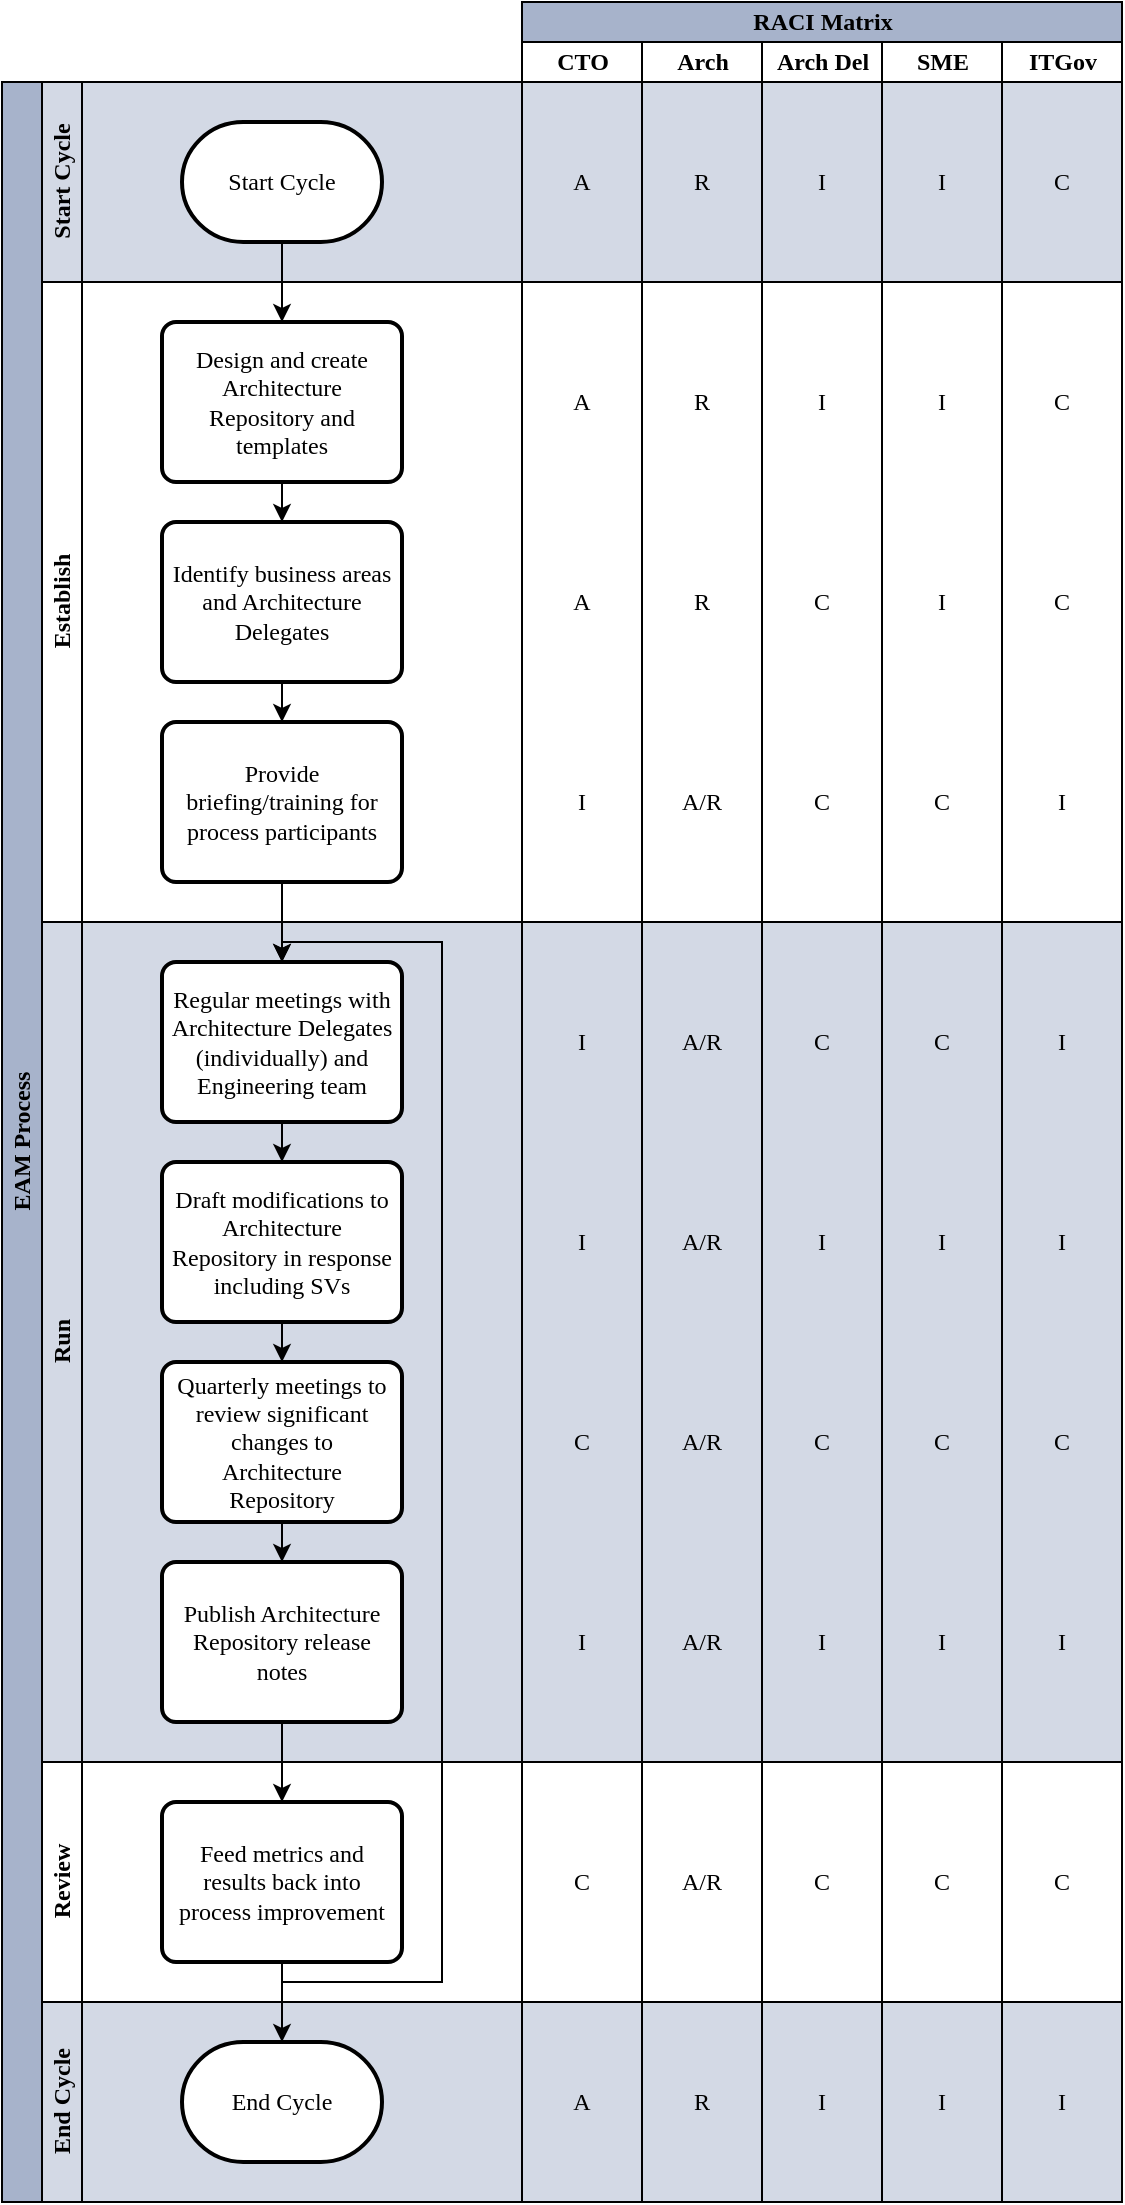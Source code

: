 <mxfile version="24.2.3" type="github">
  <diagram name="Page-1" id="74e2e168-ea6b-b213-b513-2b3c1d86103e">
    <mxGraphModel dx="3349" dy="1232" grid="1" gridSize="10" guides="1" tooltips="1" connect="1" arrows="1" fold="1" page="1" pageScale="1" pageWidth="1100" pageHeight="850" background="none" math="0" shadow="0">
      <root>
        <mxCell id="0" />
        <mxCell id="1" parent="0" />
        <mxCell id="ygaP20cfCetw5Ck_P4K3-5" value="EAM Process" style="swimlane;childLayout=stackLayout;resizeParent=1;resizeParentMax=0;horizontal=0;startSize=20;horizontalStack=0;html=1;fillColor=#A7B3CB;fontFamily=Carlito;fontSource=https%3A%2F%2Ffonts.googleapis.com%2Fcss%3Ffamily%3DCarlito;" parent="1" vertex="1">
          <mxGeometry x="-240" y="320" width="560" height="1060" as="geometry" />
        </mxCell>
        <mxCell id="ygaP20cfCetw5Ck_P4K3-6" value="Start Cycle" style="swimlane;startSize=20;horizontal=0;html=1;fillColor=#D3D9E5;swimlaneFillColor=#D3D9E5;fontFamily=Carlito;fontSource=https%3A%2F%2Ffonts.googleapis.com%2Fcss%3Ffamily%3DCarlito;" parent="ygaP20cfCetw5Ck_P4K3-5" vertex="1">
          <mxGeometry x="20" width="540" height="100" as="geometry" />
        </mxCell>
        <mxCell id="ygaP20cfCetw5Ck_P4K3-12" value="Start Cycle" style="strokeWidth=2;html=1;shape=mxgraph.flowchart.terminator;whiteSpace=wrap;fontFamily=Carlito;fontSource=https%3A%2F%2Ffonts.googleapis.com%2Fcss%3Ffamily%3DCarlito;" parent="ygaP20cfCetw5Ck_P4K3-6" vertex="1">
          <mxGeometry x="70" y="20" width="100" height="60" as="geometry" />
        </mxCell>
        <mxCell id="ygaP20cfCetw5Ck_P4K3-37" value="A" style="text;html=1;strokeColor=none;fillColor=none;align=center;verticalAlign=middle;whiteSpace=wrap;rounded=0;fontFamily=Carlito;fontSource=https%3A%2F%2Ffonts.googleapis.com%2Fcss%3Ffamily%3DCarlito;" parent="ygaP20cfCetw5Ck_P4K3-6" vertex="1">
          <mxGeometry x="255" y="35" width="30" height="30" as="geometry" />
        </mxCell>
        <mxCell id="ygaP20cfCetw5Ck_P4K3-7" value="Establish" style="swimlane;startSize=20;horizontal=0;html=1;fontFamily=Carlito;fontSource=https%3A%2F%2Ffonts.googleapis.com%2Fcss%3Ffamily%3DCarlito;" parent="ygaP20cfCetw5Ck_P4K3-5" vertex="1">
          <mxGeometry x="20" y="100" width="540" height="320" as="geometry" />
        </mxCell>
        <mxCell id="ygaP20cfCetw5Ck_P4K3-28" style="edgeStyle=orthogonalEdgeStyle;rounded=0;orthogonalLoop=1;jettySize=auto;html=1;exitX=0.5;exitY=1;exitDx=0;exitDy=0;entryX=0.5;entryY=0;entryDx=0;entryDy=0;fontFamily=Carlito;fontSource=https%3A%2F%2Ffonts.googleapis.com%2Fcss%3Ffamily%3DCarlito;" parent="ygaP20cfCetw5Ck_P4K3-7" source="ygaP20cfCetw5Ck_P4K3-14" target="ygaP20cfCetw5Ck_P4K3-15" edge="1">
          <mxGeometry relative="1" as="geometry" />
        </mxCell>
        <mxCell id="ygaP20cfCetw5Ck_P4K3-14" value="Design and create Architecture Repository and templates" style="rounded=1;whiteSpace=wrap;html=1;absoluteArcSize=1;arcSize=14;strokeWidth=2;spacingLeft=3;spacing=2;spacingRight=3;fontFamily=Carlito;fontSource=https%3A%2F%2Ffonts.googleapis.com%2Fcss%3Ffamily%3DCarlito;" parent="ygaP20cfCetw5Ck_P4K3-7" vertex="1">
          <mxGeometry x="60" y="20" width="120" height="80" as="geometry" />
        </mxCell>
        <mxCell id="ygaP20cfCetw5Ck_P4K3-29" style="edgeStyle=orthogonalEdgeStyle;rounded=0;orthogonalLoop=1;jettySize=auto;html=1;exitX=0.5;exitY=1;exitDx=0;exitDy=0;entryX=0.5;entryY=0;entryDx=0;entryDy=0;fontFamily=Carlito;fontSource=https%3A%2F%2Ffonts.googleapis.com%2Fcss%3Ffamily%3DCarlito;" parent="ygaP20cfCetw5Ck_P4K3-7" source="ygaP20cfCetw5Ck_P4K3-15" target="ygaP20cfCetw5Ck_P4K3-20" edge="1">
          <mxGeometry relative="1" as="geometry" />
        </mxCell>
        <mxCell id="ygaP20cfCetw5Ck_P4K3-15" value="Identify business areas and Architecture Delegates" style="rounded=1;whiteSpace=wrap;html=1;absoluteArcSize=1;arcSize=14;strokeWidth=2;spacingLeft=3;spacing=2;spacingRight=3;fontFamily=Carlito;fontSource=https%3A%2F%2Ffonts.googleapis.com%2Fcss%3Ffamily%3DCarlito;" parent="ygaP20cfCetw5Ck_P4K3-7" vertex="1">
          <mxGeometry x="60" y="120" width="120" height="80" as="geometry" />
        </mxCell>
        <mxCell id="ygaP20cfCetw5Ck_P4K3-20" value="Provide briefing/training for process participants" style="rounded=1;whiteSpace=wrap;html=1;absoluteArcSize=1;arcSize=14;strokeWidth=2;spacingLeft=3;spacing=2;spacingRight=3;fontFamily=Carlito;fontSource=https%3A%2F%2Ffonts.googleapis.com%2Fcss%3Ffamily%3DCarlito;" parent="ygaP20cfCetw5Ck_P4K3-7" vertex="1">
          <mxGeometry x="60" y="220" width="120" height="80" as="geometry" />
        </mxCell>
        <mxCell id="ygaP20cfCetw5Ck_P4K3-8" value="Run" style="swimlane;startSize=20;horizontal=0;html=1;fillColor=#D3D9E5;swimlaneFillColor=#D3D9E5;fontFamily=Carlito;fontSource=https%3A%2F%2Ffonts.googleapis.com%2Fcss%3Ffamily%3DCarlito;" parent="ygaP20cfCetw5Ck_P4K3-5" vertex="1">
          <mxGeometry x="20" y="420" width="540" height="420" as="geometry">
            <mxRectangle x="20" y="240" width="460" height="30" as="alternateBounds" />
          </mxGeometry>
        </mxCell>
        <mxCell id="ygaP20cfCetw5Ck_P4K3-31" style="edgeStyle=orthogonalEdgeStyle;rounded=0;orthogonalLoop=1;jettySize=auto;html=1;exitX=0.5;exitY=1;exitDx=0;exitDy=0;entryX=0.5;entryY=0;entryDx=0;entryDy=0;fontFamily=Carlito;fontSource=https%3A%2F%2Ffonts.googleapis.com%2Fcss%3Ffamily%3DCarlito;" parent="ygaP20cfCetw5Ck_P4K3-8" source="ygaP20cfCetw5Ck_P4K3-21" target="ygaP20cfCetw5Ck_P4K3-23" edge="1">
          <mxGeometry relative="1" as="geometry" />
        </mxCell>
        <mxCell id="ygaP20cfCetw5Ck_P4K3-21" value="Regular meetings with Architecture Delegates (individually) and Engineering team" style="rounded=1;whiteSpace=wrap;html=1;absoluteArcSize=1;arcSize=14;strokeWidth=2;spacingLeft=3;spacing=2;spacingRight=3;fontFamily=Carlito;fontSource=https%3A%2F%2Ffonts.googleapis.com%2Fcss%3Ffamily%3DCarlito;" parent="ygaP20cfCetw5Ck_P4K3-8" vertex="1">
          <mxGeometry x="60" y="20" width="120" height="80" as="geometry" />
        </mxCell>
        <mxCell id="ygaP20cfCetw5Ck_P4K3-33" style="edgeStyle=orthogonalEdgeStyle;rounded=0;orthogonalLoop=1;jettySize=auto;html=1;exitX=0.5;exitY=1;exitDx=0;exitDy=0;entryX=0.5;entryY=0;entryDx=0;entryDy=0;fontFamily=Carlito;fontSource=https%3A%2F%2Ffonts.googleapis.com%2Fcss%3Ffamily%3DCarlito;" parent="ygaP20cfCetw5Ck_P4K3-8" source="ygaP20cfCetw5Ck_P4K3-22" target="ygaP20cfCetw5Ck_P4K3-24" edge="1">
          <mxGeometry relative="1" as="geometry" />
        </mxCell>
        <mxCell id="ygaP20cfCetw5Ck_P4K3-22" value="Quarterly meetings to review significant changes to Architecture Repository" style="rounded=1;whiteSpace=wrap;html=1;absoluteArcSize=1;arcSize=14;strokeWidth=2;spacingLeft=3;spacing=2;spacingRight=3;fontFamily=Carlito;fontSource=https%3A%2F%2Ffonts.googleapis.com%2Fcss%3Ffamily%3DCarlito;" parent="ygaP20cfCetw5Ck_P4K3-8" vertex="1">
          <mxGeometry x="60" y="220" width="120" height="80" as="geometry" />
        </mxCell>
        <mxCell id="ygaP20cfCetw5Ck_P4K3-32" style="edgeStyle=orthogonalEdgeStyle;rounded=0;orthogonalLoop=1;jettySize=auto;html=1;exitX=0.5;exitY=1;exitDx=0;exitDy=0;entryX=0.5;entryY=0;entryDx=0;entryDy=0;fontFamily=Carlito;fontSource=https%3A%2F%2Ffonts.googleapis.com%2Fcss%3Ffamily%3DCarlito;" parent="ygaP20cfCetw5Ck_P4K3-8" source="ygaP20cfCetw5Ck_P4K3-23" target="ygaP20cfCetw5Ck_P4K3-22" edge="1">
          <mxGeometry relative="1" as="geometry" />
        </mxCell>
        <mxCell id="ygaP20cfCetw5Ck_P4K3-23" value="Draft modifications to Architecture Repository in response including SVs" style="rounded=1;whiteSpace=wrap;html=1;absoluteArcSize=1;arcSize=14;strokeWidth=2;spacingLeft=3;spacing=2;spacingRight=3;fontFamily=Carlito;fontSource=https%3A%2F%2Ffonts.googleapis.com%2Fcss%3Ffamily%3DCarlito;" parent="ygaP20cfCetw5Ck_P4K3-8" vertex="1">
          <mxGeometry x="60" y="120" width="120" height="80" as="geometry" />
        </mxCell>
        <mxCell id="ygaP20cfCetw5Ck_P4K3-24" value="Publish Architecture Repository release notes" style="rounded=1;whiteSpace=wrap;html=1;absoluteArcSize=1;arcSize=14;strokeWidth=2;spacingLeft=3;spacing=2;spacingRight=3;fontFamily=Carlito;fontSource=https%3A%2F%2Ffonts.googleapis.com%2Fcss%3Ffamily%3DCarlito;" parent="ygaP20cfCetw5Ck_P4K3-8" vertex="1">
          <mxGeometry x="60" y="320" width="120" height="80" as="geometry" />
        </mxCell>
        <mxCell id="ygaP20cfCetw5Ck_P4K3-86" value="C" style="text;html=1;strokeColor=none;fillColor=none;align=center;verticalAlign=middle;whiteSpace=wrap;rounded=0;fontFamily=Carlito;fontSource=https%3A%2F%2Ffonts.googleapis.com%2Fcss%3Ffamily%3DCarlito;" parent="ygaP20cfCetw5Ck_P4K3-8" vertex="1">
          <mxGeometry x="375" y="245" width="30" height="30" as="geometry" />
        </mxCell>
        <mxCell id="ygaP20cfCetw5Ck_P4K3-87" value="C" style="text;html=1;strokeColor=none;fillColor=none;align=center;verticalAlign=middle;whiteSpace=wrap;rounded=0;fontFamily=Carlito;fontSource=https%3A%2F%2Ffonts.googleapis.com%2Fcss%3Ffamily%3DCarlito;" parent="ygaP20cfCetw5Ck_P4K3-8" vertex="1">
          <mxGeometry x="435" y="245" width="30" height="30" as="geometry" />
        </mxCell>
        <mxCell id="ygaP20cfCetw5Ck_P4K3-88" value="C" style="text;html=1;strokeColor=none;fillColor=none;align=center;verticalAlign=middle;whiteSpace=wrap;rounded=0;fontFamily=Carlito;fontSource=https%3A%2F%2Ffonts.googleapis.com%2Fcss%3Ffamily%3DCarlito;" parent="ygaP20cfCetw5Ck_P4K3-8" vertex="1">
          <mxGeometry x="495" y="245" width="30" height="30" as="geometry" />
        </mxCell>
        <mxCell id="ygaP20cfCetw5Ck_P4K3-90" value="I" style="text;html=1;strokeColor=none;fillColor=none;align=center;verticalAlign=middle;whiteSpace=wrap;rounded=0;fontFamily=Carlito;fontSource=https%3A%2F%2Ffonts.googleapis.com%2Fcss%3Ffamily%3DCarlito;" parent="ygaP20cfCetw5Ck_P4K3-8" vertex="1">
          <mxGeometry x="375" y="345" width="30" height="30" as="geometry" />
        </mxCell>
        <mxCell id="ygaP20cfCetw5Ck_P4K3-91" value="I" style="text;html=1;strokeColor=none;fillColor=none;align=center;verticalAlign=middle;whiteSpace=wrap;rounded=0;fontFamily=Carlito;fontSource=https%3A%2F%2Ffonts.googleapis.com%2Fcss%3Ffamily%3DCarlito;" parent="ygaP20cfCetw5Ck_P4K3-8" vertex="1">
          <mxGeometry x="435" y="345" width="30" height="30" as="geometry" />
        </mxCell>
        <mxCell id="ygaP20cfCetw5Ck_P4K3-92" value="I" style="text;html=1;strokeColor=none;fillColor=none;align=center;verticalAlign=middle;whiteSpace=wrap;rounded=0;fontFamily=Carlito;fontSource=https%3A%2F%2Ffonts.googleapis.com%2Fcss%3Ffamily%3DCarlito;" parent="ygaP20cfCetw5Ck_P4K3-8" vertex="1">
          <mxGeometry x="495" y="345" width="30" height="30" as="geometry" />
        </mxCell>
        <mxCell id="ygaP20cfCetw5Ck_P4K3-10" value="Review" style="swimlane;startSize=20;horizontal=0;html=1;fontFamily=Carlito;fontSource=https%3A%2F%2Ffonts.googleapis.com%2Fcss%3Ffamily%3DCarlito;" parent="ygaP20cfCetw5Ck_P4K3-5" vertex="1">
          <mxGeometry x="20" y="840" width="540" height="120" as="geometry">
            <mxRectangle x="20" y="240" width="460" height="30" as="alternateBounds" />
          </mxGeometry>
        </mxCell>
        <mxCell id="ygaP20cfCetw5Ck_P4K3-25" value="Feed metrics and results back into process improvement" style="rounded=1;whiteSpace=wrap;html=1;absoluteArcSize=1;arcSize=14;strokeWidth=2;spacingLeft=3;spacing=2;spacingRight=3;fontFamily=Carlito;fontSource=https%3A%2F%2Ffonts.googleapis.com%2Fcss%3Ffamily%3DCarlito;" parent="ygaP20cfCetw5Ck_P4K3-10" vertex="1">
          <mxGeometry x="60" y="20" width="120" height="80" as="geometry" />
        </mxCell>
        <mxCell id="ygaP20cfCetw5Ck_P4K3-9" value="End Cycle" style="swimlane;startSize=20;horizontal=0;html=1;fillColor=#D3D9E5;swimlaneFillColor=#D3D9E5;fontFamily=Carlito;fontSource=https%3A%2F%2Ffonts.googleapis.com%2Fcss%3Ffamily%3DCarlito;" parent="ygaP20cfCetw5Ck_P4K3-5" vertex="1">
          <mxGeometry x="20" y="960" width="540" height="100" as="geometry">
            <mxRectangle x="20" y="240" width="460" height="30" as="alternateBounds" />
          </mxGeometry>
        </mxCell>
        <mxCell id="ygaP20cfCetw5Ck_P4K3-26" value="End Cycle" style="strokeWidth=2;html=1;shape=mxgraph.flowchart.terminator;whiteSpace=wrap;fontFamily=Carlito;fontSource=https%3A%2F%2Ffonts.googleapis.com%2Fcss%3Ffamily%3DCarlito;" parent="ygaP20cfCetw5Ck_P4K3-9" vertex="1">
          <mxGeometry x="70" y="20" width="100" height="60" as="geometry" />
        </mxCell>
        <mxCell id="ygaP20cfCetw5Ck_P4K3-102" value="R" style="text;html=1;strokeColor=none;fillColor=none;align=center;verticalAlign=middle;whiteSpace=wrap;rounded=0;fontFamily=Carlito;fontSource=https%3A%2F%2Ffonts.googleapis.com%2Fcss%3Ffamily%3DCarlito;" parent="ygaP20cfCetw5Ck_P4K3-9" vertex="1">
          <mxGeometry x="315" y="35" width="30" height="30" as="geometry" />
        </mxCell>
        <mxCell id="ygaP20cfCetw5Ck_P4K3-103" value="I" style="text;html=1;strokeColor=none;fillColor=none;align=center;verticalAlign=middle;whiteSpace=wrap;rounded=0;fontFamily=Carlito;fontSource=https%3A%2F%2Ffonts.googleapis.com%2Fcss%3Ffamily%3DCarlito;" parent="ygaP20cfCetw5Ck_P4K3-9" vertex="1">
          <mxGeometry x="375" y="35" width="30" height="30" as="geometry" />
        </mxCell>
        <mxCell id="ygaP20cfCetw5Ck_P4K3-104" value="I" style="text;html=1;strokeColor=none;fillColor=none;align=center;verticalAlign=middle;whiteSpace=wrap;rounded=0;fontFamily=Carlito;fontSource=https%3A%2F%2Ffonts.googleapis.com%2Fcss%3Ffamily%3DCarlito;" parent="ygaP20cfCetw5Ck_P4K3-9" vertex="1">
          <mxGeometry x="435" y="35" width="30" height="30" as="geometry" />
        </mxCell>
        <mxCell id="ygaP20cfCetw5Ck_P4K3-105" value="I" style="text;html=1;strokeColor=none;fillColor=none;align=center;verticalAlign=middle;whiteSpace=wrap;rounded=0;fontFamily=Carlito;fontSource=https%3A%2F%2Ffonts.googleapis.com%2Fcss%3Ffamily%3DCarlito;" parent="ygaP20cfCetw5Ck_P4K3-9" vertex="1">
          <mxGeometry x="495" y="35" width="30" height="30" as="geometry" />
        </mxCell>
        <mxCell id="ygaP20cfCetw5Ck_P4K3-27" value="" style="edgeStyle=orthogonalEdgeStyle;rounded=0;orthogonalLoop=1;jettySize=auto;html=1;fontFamily=Carlito;fontSource=https%3A%2F%2Ffonts.googleapis.com%2Fcss%3Ffamily%3DCarlito;" parent="ygaP20cfCetw5Ck_P4K3-5" source="ygaP20cfCetw5Ck_P4K3-12" target="ygaP20cfCetw5Ck_P4K3-14" edge="1">
          <mxGeometry relative="1" as="geometry" />
        </mxCell>
        <mxCell id="ygaP20cfCetw5Ck_P4K3-30" style="edgeStyle=orthogonalEdgeStyle;rounded=0;orthogonalLoop=1;jettySize=auto;html=1;exitX=0.5;exitY=1;exitDx=0;exitDy=0;entryX=0.5;entryY=0;entryDx=0;entryDy=0;fontFamily=Carlito;fontSource=https%3A%2F%2Ffonts.googleapis.com%2Fcss%3Ffamily%3DCarlito;" parent="ygaP20cfCetw5Ck_P4K3-5" source="ygaP20cfCetw5Ck_P4K3-20" target="ygaP20cfCetw5Ck_P4K3-21" edge="1">
          <mxGeometry relative="1" as="geometry" />
        </mxCell>
        <mxCell id="ygaP20cfCetw5Ck_P4K3-34" style="edgeStyle=orthogonalEdgeStyle;rounded=0;orthogonalLoop=1;jettySize=auto;html=1;exitX=0.5;exitY=1;exitDx=0;exitDy=0;entryX=0.5;entryY=0;entryDx=0;entryDy=0;fontFamily=Carlito;fontSource=https%3A%2F%2Ffonts.googleapis.com%2Fcss%3Ffamily%3DCarlito;" parent="ygaP20cfCetw5Ck_P4K3-5" source="ygaP20cfCetw5Ck_P4K3-24" target="ygaP20cfCetw5Ck_P4K3-25" edge="1">
          <mxGeometry relative="1" as="geometry" />
        </mxCell>
        <mxCell id="ygaP20cfCetw5Ck_P4K3-35" style="edgeStyle=orthogonalEdgeStyle;rounded=0;orthogonalLoop=1;jettySize=auto;html=1;exitX=0.5;exitY=1;exitDx=0;exitDy=0;entryX=0.5;entryY=0;entryDx=0;entryDy=0;entryPerimeter=0;fontFamily=Carlito;fontSource=https%3A%2F%2Ffonts.googleapis.com%2Fcss%3Ffamily%3DCarlito;" parent="ygaP20cfCetw5Ck_P4K3-5" source="ygaP20cfCetw5Ck_P4K3-25" target="ygaP20cfCetw5Ck_P4K3-26" edge="1">
          <mxGeometry relative="1" as="geometry" />
        </mxCell>
        <mxCell id="ygaP20cfCetw5Ck_P4K3-36" style="edgeStyle=orthogonalEdgeStyle;rounded=0;orthogonalLoop=1;jettySize=auto;html=1;exitX=0.5;exitY=1;exitDx=0;exitDy=0;entryX=0.5;entryY=0;entryDx=0;entryDy=0;fontFamily=Carlito;fontSource=https%3A%2F%2Ffonts.googleapis.com%2Fcss%3Ffamily%3DCarlito;" parent="ygaP20cfCetw5Ck_P4K3-5" source="ygaP20cfCetw5Ck_P4K3-25" target="ygaP20cfCetw5Ck_P4K3-21" edge="1">
          <mxGeometry relative="1" as="geometry">
            <Array as="points">
              <mxPoint x="140" y="950" />
              <mxPoint x="220" y="950" />
              <mxPoint x="220" y="430" />
              <mxPoint x="140" y="430" />
            </Array>
          </mxGeometry>
        </mxCell>
        <mxCell id="ygaP20cfCetw5Ck_P4K3-1" value="RACI Matrix" style="swimlane;childLayout=stackLayout;resizeParent=1;resizeParentMax=0;startSize=20;html=1;fillColor=#A7B3CB;fontFamily=Carlito;fontSource=https%3A%2F%2Ffonts.googleapis.com%2Fcss%3Ffamily%3DCarlito;fontStyle=1" parent="1" vertex="1">
          <mxGeometry x="20" y="280" width="300" height="1100" as="geometry" />
        </mxCell>
        <mxCell id="ygaP20cfCetw5Ck_P4K3-2" value="CTO" style="swimlane;startSize=20;html=1;fontFamily=Carlito;fontSource=https%3A%2F%2Ffonts.googleapis.com%2Fcss%3Ffamily%3DCarlito;" parent="ygaP20cfCetw5Ck_P4K3-1" vertex="1">
          <mxGeometry y="20" width="60" height="1080" as="geometry" />
        </mxCell>
        <mxCell id="ygaP20cfCetw5Ck_P4K3-39" value="A" style="text;html=1;strokeColor=none;fillColor=none;align=center;verticalAlign=middle;whiteSpace=wrap;rounded=0;fontFamily=Carlito;fontSource=https%3A%2F%2Ffonts.googleapis.com%2Fcss%3Ffamily%3DCarlito;" parent="ygaP20cfCetw5Ck_P4K3-2" vertex="1">
          <mxGeometry x="15" y="165" width="30" height="30" as="geometry" />
        </mxCell>
        <mxCell id="ygaP20cfCetw5Ck_P4K3-40" value="A" style="text;html=1;strokeColor=none;fillColor=none;align=center;verticalAlign=middle;whiteSpace=wrap;rounded=0;fontFamily=Carlito;fontSource=https%3A%2F%2Ffonts.googleapis.com%2Fcss%3Ffamily%3DCarlito;" parent="ygaP20cfCetw5Ck_P4K3-2" vertex="1">
          <mxGeometry x="15" y="265" width="30" height="30" as="geometry" />
        </mxCell>
        <mxCell id="ygaP20cfCetw5Ck_P4K3-47" value="A" style="text;html=1;strokeColor=none;fillColor=none;align=center;verticalAlign=middle;whiteSpace=wrap;rounded=0;fontFamily=Carlito;fontSource=https%3A%2F%2Ffonts.googleapis.com%2Fcss%3Ffamily%3DCarlito;" parent="ygaP20cfCetw5Ck_P4K3-2" vertex="1">
          <mxGeometry x="15" y="1015" width="30" height="30" as="geometry" />
        </mxCell>
        <mxCell id="ygaP20cfCetw5Ck_P4K3-55" value="I" style="text;html=1;strokeColor=none;fillColor=none;align=center;verticalAlign=middle;whiteSpace=wrap;rounded=0;fontFamily=Carlito;fontSource=https%3A%2F%2Ffonts.googleapis.com%2Fcss%3Ffamily%3DCarlito;" parent="ygaP20cfCetw5Ck_P4K3-2" vertex="1">
          <mxGeometry x="15" y="365" width="30" height="30" as="geometry" />
        </mxCell>
        <mxCell id="ygaP20cfCetw5Ck_P4K3-57" value="I" style="text;html=1;strokeColor=none;fillColor=none;align=center;verticalAlign=middle;whiteSpace=wrap;rounded=0;fontFamily=Carlito;fontSource=https%3A%2F%2Ffonts.googleapis.com%2Fcss%3Ffamily%3DCarlito;" parent="ygaP20cfCetw5Ck_P4K3-2" vertex="1">
          <mxGeometry x="15" y="485" width="30" height="30" as="geometry" />
        </mxCell>
        <mxCell id="ygaP20cfCetw5Ck_P4K3-58" value="I" style="text;html=1;strokeColor=none;fillColor=none;align=center;verticalAlign=middle;whiteSpace=wrap;rounded=0;fontFamily=Carlito;fontSource=https%3A%2F%2Ffonts.googleapis.com%2Fcss%3Ffamily%3DCarlito;" parent="ygaP20cfCetw5Ck_P4K3-2" vertex="1">
          <mxGeometry x="15" y="585" width="30" height="30" as="geometry" />
        </mxCell>
        <mxCell id="ygaP20cfCetw5Ck_P4K3-59" value="C" style="text;html=1;strokeColor=none;fillColor=none;align=center;verticalAlign=middle;whiteSpace=wrap;rounded=0;fontFamily=Carlito;fontSource=https%3A%2F%2Ffonts.googleapis.com%2Fcss%3Ffamily%3DCarlito;" parent="ygaP20cfCetw5Ck_P4K3-2" vertex="1">
          <mxGeometry x="15" y="685" width="30" height="30" as="geometry" />
        </mxCell>
        <mxCell id="ygaP20cfCetw5Ck_P4K3-60" value="I" style="text;html=1;strokeColor=none;fillColor=none;align=center;verticalAlign=middle;whiteSpace=wrap;rounded=0;fontFamily=Carlito;fontSource=https%3A%2F%2Ffonts.googleapis.com%2Fcss%3Ffamily%3DCarlito;" parent="ygaP20cfCetw5Ck_P4K3-2" vertex="1">
          <mxGeometry x="15" y="785" width="30" height="30" as="geometry" />
        </mxCell>
        <mxCell id="ygaP20cfCetw5Ck_P4K3-61" value="C" style="text;html=1;strokeColor=none;fillColor=none;align=center;verticalAlign=middle;whiteSpace=wrap;rounded=0;fontFamily=Carlito;fontSource=https%3A%2F%2Ffonts.googleapis.com%2Fcss%3Ffamily%3DCarlito;" parent="ygaP20cfCetw5Ck_P4K3-2" vertex="1">
          <mxGeometry x="15" y="905" width="30" height="30" as="geometry" />
        </mxCell>
        <mxCell id="ygaP20cfCetw5Ck_P4K3-3" value="Arch" style="swimlane;startSize=20;html=1;fontFamily=Carlito;fontSource=https%3A%2F%2Ffonts.googleapis.com%2Fcss%3Ffamily%3DCarlito;" parent="ygaP20cfCetw5Ck_P4K3-1" vertex="1">
          <mxGeometry x="60" y="20" width="60" height="1080" as="geometry" />
        </mxCell>
        <mxCell id="ygaP20cfCetw5Ck_P4K3-41" value="A/R" style="text;html=1;strokeColor=none;fillColor=none;align=center;verticalAlign=middle;whiteSpace=wrap;rounded=0;fontFamily=Carlito;fontSource=https%3A%2F%2Ffonts.googleapis.com%2Fcss%3Ffamily%3DCarlito;" parent="ygaP20cfCetw5Ck_P4K3-3" vertex="1">
          <mxGeometry x="15" y="365" width="30" height="30" as="geometry" />
        </mxCell>
        <mxCell id="ygaP20cfCetw5Ck_P4K3-42" value="A/R" style="text;html=1;strokeColor=none;fillColor=none;align=center;verticalAlign=middle;whiteSpace=wrap;rounded=0;fontFamily=Carlito;fontSource=https%3A%2F%2Ffonts.googleapis.com%2Fcss%3Ffamily%3DCarlito;" parent="ygaP20cfCetw5Ck_P4K3-3" vertex="1">
          <mxGeometry x="15" y="485" width="30" height="30" as="geometry" />
        </mxCell>
        <mxCell id="ygaP20cfCetw5Ck_P4K3-43" value="A/R" style="text;html=1;strokeColor=none;fillColor=none;align=center;verticalAlign=middle;whiteSpace=wrap;rounded=0;fontFamily=Carlito;fontSource=https%3A%2F%2Ffonts.googleapis.com%2Fcss%3Ffamily%3DCarlito;" parent="ygaP20cfCetw5Ck_P4K3-3" vertex="1">
          <mxGeometry x="15" y="585" width="30" height="30" as="geometry" />
        </mxCell>
        <mxCell id="ygaP20cfCetw5Ck_P4K3-44" value="A/R" style="text;html=1;strokeColor=none;fillColor=none;align=center;verticalAlign=middle;whiteSpace=wrap;rounded=0;fontFamily=Carlito;fontSource=https%3A%2F%2Ffonts.googleapis.com%2Fcss%3Ffamily%3DCarlito;" parent="ygaP20cfCetw5Ck_P4K3-3" vertex="1">
          <mxGeometry x="15" y="685" width="30" height="30" as="geometry" />
        </mxCell>
        <mxCell id="ygaP20cfCetw5Ck_P4K3-45" value="A/R" style="text;html=1;strokeColor=none;fillColor=none;align=center;verticalAlign=middle;whiteSpace=wrap;rounded=0;fontFamily=Carlito;fontSource=https%3A%2F%2Ffonts.googleapis.com%2Fcss%3Ffamily%3DCarlito;" parent="ygaP20cfCetw5Ck_P4K3-3" vertex="1">
          <mxGeometry x="15" y="785" width="30" height="30" as="geometry" />
        </mxCell>
        <mxCell id="ygaP20cfCetw5Ck_P4K3-46" value="A/R" style="text;html=1;strokeColor=none;fillColor=none;align=center;verticalAlign=middle;whiteSpace=wrap;rounded=0;fontFamily=Carlito;fontSource=https%3A%2F%2Ffonts.googleapis.com%2Fcss%3Ffamily%3DCarlito;" parent="ygaP20cfCetw5Ck_P4K3-3" vertex="1">
          <mxGeometry x="15" y="905" width="30" height="30" as="geometry" />
        </mxCell>
        <mxCell id="ygaP20cfCetw5Ck_P4K3-48" value="R" style="text;html=1;strokeColor=none;fillColor=none;align=center;verticalAlign=middle;whiteSpace=wrap;rounded=0;fontFamily=Carlito;fontSource=https%3A%2F%2Ffonts.googleapis.com%2Fcss%3Ffamily%3DCarlito;" parent="ygaP20cfCetw5Ck_P4K3-3" vertex="1">
          <mxGeometry x="15" y="55" width="30" height="30" as="geometry" />
        </mxCell>
        <mxCell id="ygaP20cfCetw5Ck_P4K3-49" value="R" style="text;html=1;strokeColor=none;fillColor=none;align=center;verticalAlign=middle;whiteSpace=wrap;rounded=0;fontFamily=Carlito;fontSource=https%3A%2F%2Ffonts.googleapis.com%2Fcss%3Ffamily%3DCarlito;" parent="ygaP20cfCetw5Ck_P4K3-3" vertex="1">
          <mxGeometry x="15" y="165" width="30" height="30" as="geometry" />
        </mxCell>
        <mxCell id="ygaP20cfCetw5Ck_P4K3-50" value="R" style="text;html=1;strokeColor=none;fillColor=none;align=center;verticalAlign=middle;whiteSpace=wrap;rounded=0;fontFamily=Carlito;fontSource=https%3A%2F%2Ffonts.googleapis.com%2Fcss%3Ffamily%3DCarlito;" parent="ygaP20cfCetw5Ck_P4K3-3" vertex="1">
          <mxGeometry x="15" y="265" width="30" height="30" as="geometry" />
        </mxCell>
        <mxCell id="ygaP20cfCetw5Ck_P4K3-4" value="Arch Del" style="swimlane;startSize=20;html=1;fontFamily=Carlito;fontSource=https%3A%2F%2Ffonts.googleapis.com%2Fcss%3Ffamily%3DCarlito;" parent="ygaP20cfCetw5Ck_P4K3-1" vertex="1">
          <mxGeometry x="120" y="20" width="60" height="1080" as="geometry" />
        </mxCell>
        <mxCell id="ygaP20cfCetw5Ck_P4K3-51" value="C" style="text;html=1;strokeColor=none;fillColor=none;align=center;verticalAlign=middle;whiteSpace=wrap;rounded=0;fontFamily=Carlito;fontSource=https%3A%2F%2Ffonts.googleapis.com%2Fcss%3Ffamily%3DCarlito;" parent="ygaP20cfCetw5Ck_P4K3-4" vertex="1">
          <mxGeometry x="15" y="485" width="30" height="30" as="geometry" />
        </mxCell>
        <mxCell id="ygaP20cfCetw5Ck_P4K3-53" value="I" style="text;html=1;strokeColor=none;fillColor=none;align=center;verticalAlign=middle;whiteSpace=wrap;rounded=0;fontFamily=Carlito;fontSource=https%3A%2F%2Ffonts.googleapis.com%2Fcss%3Ffamily%3DCarlito;" parent="ygaP20cfCetw5Ck_P4K3-4" vertex="1">
          <mxGeometry x="15" y="585" width="30" height="30" as="geometry" />
        </mxCell>
        <mxCell id="ygaP20cfCetw5Ck_P4K3-65" value="C" style="text;html=1;strokeColor=none;fillColor=none;align=center;verticalAlign=middle;whiteSpace=wrap;rounded=0;fontFamily=Carlito;fontSource=https%3A%2F%2Ffonts.googleapis.com%2Fcss%3Ffamily%3DCarlito;" parent="ygaP20cfCetw5Ck_P4K3-4" vertex="1">
          <mxGeometry x="15" y="265" width="30" height="30" as="geometry" />
        </mxCell>
        <mxCell id="ygaP20cfCetw5Ck_P4K3-66" value="C" style="text;html=1;strokeColor=none;fillColor=none;align=center;verticalAlign=middle;whiteSpace=wrap;rounded=0;fontFamily=Carlito;fontSource=https%3A%2F%2Ffonts.googleapis.com%2Fcss%3Ffamily%3DCarlito;" parent="ygaP20cfCetw5Ck_P4K3-4" vertex="1">
          <mxGeometry x="15" y="365" width="30" height="30" as="geometry" />
        </mxCell>
        <mxCell id="ygaP20cfCetw5Ck_P4K3-69" value="I" style="text;html=1;strokeColor=none;fillColor=none;align=center;verticalAlign=middle;whiteSpace=wrap;rounded=0;fontFamily=Carlito;fontSource=https%3A%2F%2Ffonts.googleapis.com%2Fcss%3Ffamily%3DCarlito;" parent="ygaP20cfCetw5Ck_P4K3-4" vertex="1">
          <mxGeometry x="15" y="55" width="30" height="30" as="geometry" />
        </mxCell>
        <mxCell id="ygaP20cfCetw5Ck_P4K3-75" value="I" style="text;html=1;strokeColor=none;fillColor=none;align=center;verticalAlign=middle;whiteSpace=wrap;rounded=0;fontFamily=Carlito;fontSource=https%3A%2F%2Ffonts.googleapis.com%2Fcss%3Ffamily%3DCarlito;" parent="ygaP20cfCetw5Ck_P4K3-4" vertex="1">
          <mxGeometry x="15" y="165" width="30" height="30" as="geometry" />
        </mxCell>
        <mxCell id="ygaP20cfCetw5Ck_P4K3-97" value="C" style="text;html=1;strokeColor=none;fillColor=none;align=center;verticalAlign=middle;whiteSpace=wrap;rounded=0;fontFamily=Carlito;fontSource=https%3A%2F%2Ffonts.googleapis.com%2Fcss%3Ffamily%3DCarlito;" parent="ygaP20cfCetw5Ck_P4K3-4" vertex="1">
          <mxGeometry x="15" y="905" width="30" height="30" as="geometry" />
        </mxCell>
        <mxCell id="ygaP20cfCetw5Ck_P4K3-17" value="SME" style="swimlane;startSize=20;html=1;fontFamily=Carlito;fontSource=https%3A%2F%2Ffonts.googleapis.com%2Fcss%3Ffamily%3DCarlito;" parent="ygaP20cfCetw5Ck_P4K3-1" vertex="1">
          <mxGeometry x="180" y="20" width="60" height="1080" as="geometry" />
        </mxCell>
        <mxCell id="ygaP20cfCetw5Ck_P4K3-52" value="C" style="text;html=1;strokeColor=none;fillColor=none;align=center;verticalAlign=middle;whiteSpace=wrap;rounded=0;fontFamily=Carlito;fontSource=https%3A%2F%2Ffonts.googleapis.com%2Fcss%3Ffamily%3DCarlito;" parent="ygaP20cfCetw5Ck_P4K3-17" vertex="1">
          <mxGeometry x="15" y="485" width="30" height="30" as="geometry" />
        </mxCell>
        <mxCell id="ygaP20cfCetw5Ck_P4K3-54" value="I" style="text;html=1;strokeColor=none;fillColor=none;align=center;verticalAlign=middle;whiteSpace=wrap;rounded=0;fontFamily=Carlito;fontSource=https%3A%2F%2Ffonts.googleapis.com%2Fcss%3Ffamily%3DCarlito;" parent="ygaP20cfCetw5Ck_P4K3-17" vertex="1">
          <mxGeometry x="15" y="585" width="30" height="30" as="geometry" />
        </mxCell>
        <mxCell id="ygaP20cfCetw5Ck_P4K3-71" value="I" style="text;html=1;strokeColor=none;fillColor=none;align=center;verticalAlign=middle;whiteSpace=wrap;rounded=0;fontFamily=Carlito;fontSource=https%3A%2F%2Ffonts.googleapis.com%2Fcss%3Ffamily%3DCarlito;" parent="ygaP20cfCetw5Ck_P4K3-17" vertex="1">
          <mxGeometry x="15" y="55" width="30" height="30" as="geometry" />
        </mxCell>
        <mxCell id="ygaP20cfCetw5Ck_P4K3-76" value="I" style="text;html=1;strokeColor=none;fillColor=none;align=center;verticalAlign=middle;whiteSpace=wrap;rounded=0;fontFamily=Carlito;fontSource=https%3A%2F%2Ffonts.googleapis.com%2Fcss%3Ffamily%3DCarlito;" parent="ygaP20cfCetw5Ck_P4K3-17" vertex="1">
          <mxGeometry x="15" y="165" width="30" height="30" as="geometry" />
        </mxCell>
        <mxCell id="ygaP20cfCetw5Ck_P4K3-78" value="I" style="text;html=1;strokeColor=none;fillColor=none;align=center;verticalAlign=middle;whiteSpace=wrap;rounded=0;fontFamily=Carlito;fontSource=https%3A%2F%2Ffonts.googleapis.com%2Fcss%3Ffamily%3DCarlito;" parent="ygaP20cfCetw5Ck_P4K3-17" vertex="1">
          <mxGeometry x="15" y="265" width="30" height="30" as="geometry" />
        </mxCell>
        <mxCell id="ygaP20cfCetw5Ck_P4K3-79" value="C" style="text;html=1;strokeColor=none;fillColor=none;align=center;verticalAlign=middle;whiteSpace=wrap;rounded=0;fontFamily=Carlito;fontSource=https%3A%2F%2Ffonts.googleapis.com%2Fcss%3Ffamily%3DCarlito;" parent="ygaP20cfCetw5Ck_P4K3-17" vertex="1">
          <mxGeometry x="15" y="365" width="30" height="30" as="geometry" />
        </mxCell>
        <mxCell id="ygaP20cfCetw5Ck_P4K3-99" value="C" style="text;html=1;strokeColor=none;fillColor=none;align=center;verticalAlign=middle;whiteSpace=wrap;rounded=0;fontFamily=Carlito;fontSource=https%3A%2F%2Ffonts.googleapis.com%2Fcss%3Ffamily%3DCarlito;" parent="ygaP20cfCetw5Ck_P4K3-17" vertex="1">
          <mxGeometry x="15" y="905" width="30" height="30" as="geometry" />
        </mxCell>
        <mxCell id="ygaP20cfCetw5Ck_P4K3-19" value="ITGov" style="swimlane;startSize=20;html=1;fontFamily=Carlito;fontSource=https%3A%2F%2Ffonts.googleapis.com%2Fcss%3Ffamily%3DCarlito;" parent="ygaP20cfCetw5Ck_P4K3-1" vertex="1">
          <mxGeometry x="240" y="20" width="60" height="1080" as="geometry" />
        </mxCell>
        <mxCell id="ygaP20cfCetw5Ck_P4K3-62" value="C" style="text;html=1;strokeColor=none;fillColor=none;align=center;verticalAlign=middle;whiteSpace=wrap;rounded=0;fontFamily=Carlito;fontSource=https%3A%2F%2Ffonts.googleapis.com%2Fcss%3Ffamily%3DCarlito;" parent="ygaP20cfCetw5Ck_P4K3-19" vertex="1">
          <mxGeometry x="15" y="55" width="30" height="30" as="geometry" />
        </mxCell>
        <mxCell id="ygaP20cfCetw5Ck_P4K3-68" value="C" style="text;html=1;strokeColor=none;fillColor=none;align=center;verticalAlign=middle;whiteSpace=wrap;rounded=0;fontFamily=Carlito;fontSource=https%3A%2F%2Ffonts.googleapis.com%2Fcss%3Ffamily%3DCarlito;" parent="ygaP20cfCetw5Ck_P4K3-19" vertex="1">
          <mxGeometry x="15" y="905" width="30" height="30" as="geometry" />
        </mxCell>
        <mxCell id="ygaP20cfCetw5Ck_P4K3-72" value="C" style="text;html=1;strokeColor=none;fillColor=none;align=center;verticalAlign=middle;whiteSpace=wrap;rounded=0;fontFamily=Carlito;fontSource=https%3A%2F%2Ffonts.googleapis.com%2Fcss%3Ffamily%3DCarlito;" parent="ygaP20cfCetw5Ck_P4K3-19" vertex="1">
          <mxGeometry x="15" y="165" width="30" height="30" as="geometry" />
        </mxCell>
        <mxCell id="ygaP20cfCetw5Ck_P4K3-73" value="C" style="text;html=1;strokeColor=none;fillColor=none;align=center;verticalAlign=middle;whiteSpace=wrap;rounded=0;fontFamily=Carlito;fontSource=https%3A%2F%2Ffonts.googleapis.com%2Fcss%3Ffamily%3DCarlito;" parent="ygaP20cfCetw5Ck_P4K3-19" vertex="1">
          <mxGeometry x="15" y="265" width="30" height="30" as="geometry" />
        </mxCell>
        <mxCell id="ygaP20cfCetw5Ck_P4K3-80" value="I" style="text;html=1;strokeColor=none;fillColor=none;align=center;verticalAlign=middle;whiteSpace=wrap;rounded=0;fontFamily=Carlito;fontSource=https%3A%2F%2Ffonts.googleapis.com%2Fcss%3Ffamily%3DCarlito;" parent="ygaP20cfCetw5Ck_P4K3-19" vertex="1">
          <mxGeometry x="15" y="365" width="30" height="30" as="geometry" />
        </mxCell>
        <mxCell id="ygaP20cfCetw5Ck_P4K3-84" value="I" style="text;html=1;strokeColor=none;fillColor=none;align=center;verticalAlign=middle;whiteSpace=wrap;rounded=0;fontFamily=Carlito;fontSource=https%3A%2F%2Ffonts.googleapis.com%2Fcss%3Ffamily%3DCarlito;" parent="ygaP20cfCetw5Ck_P4K3-19" vertex="1">
          <mxGeometry x="15" y="585" width="30" height="30" as="geometry" />
        </mxCell>
        <mxCell id="q9ymznQbs_bkyKrXe3iY-1" value="I" style="text;html=1;strokeColor=none;fillColor=none;align=center;verticalAlign=middle;whiteSpace=wrap;rounded=0;fontFamily=Carlito;fontSource=https%3A%2F%2Ffonts.googleapis.com%2Fcss%3Ffamily%3DCarlito;" vertex="1" parent="ygaP20cfCetw5Ck_P4K3-19">
          <mxGeometry x="15" y="485" width="30" height="30" as="geometry" />
        </mxCell>
      </root>
    </mxGraphModel>
  </diagram>
</mxfile>
